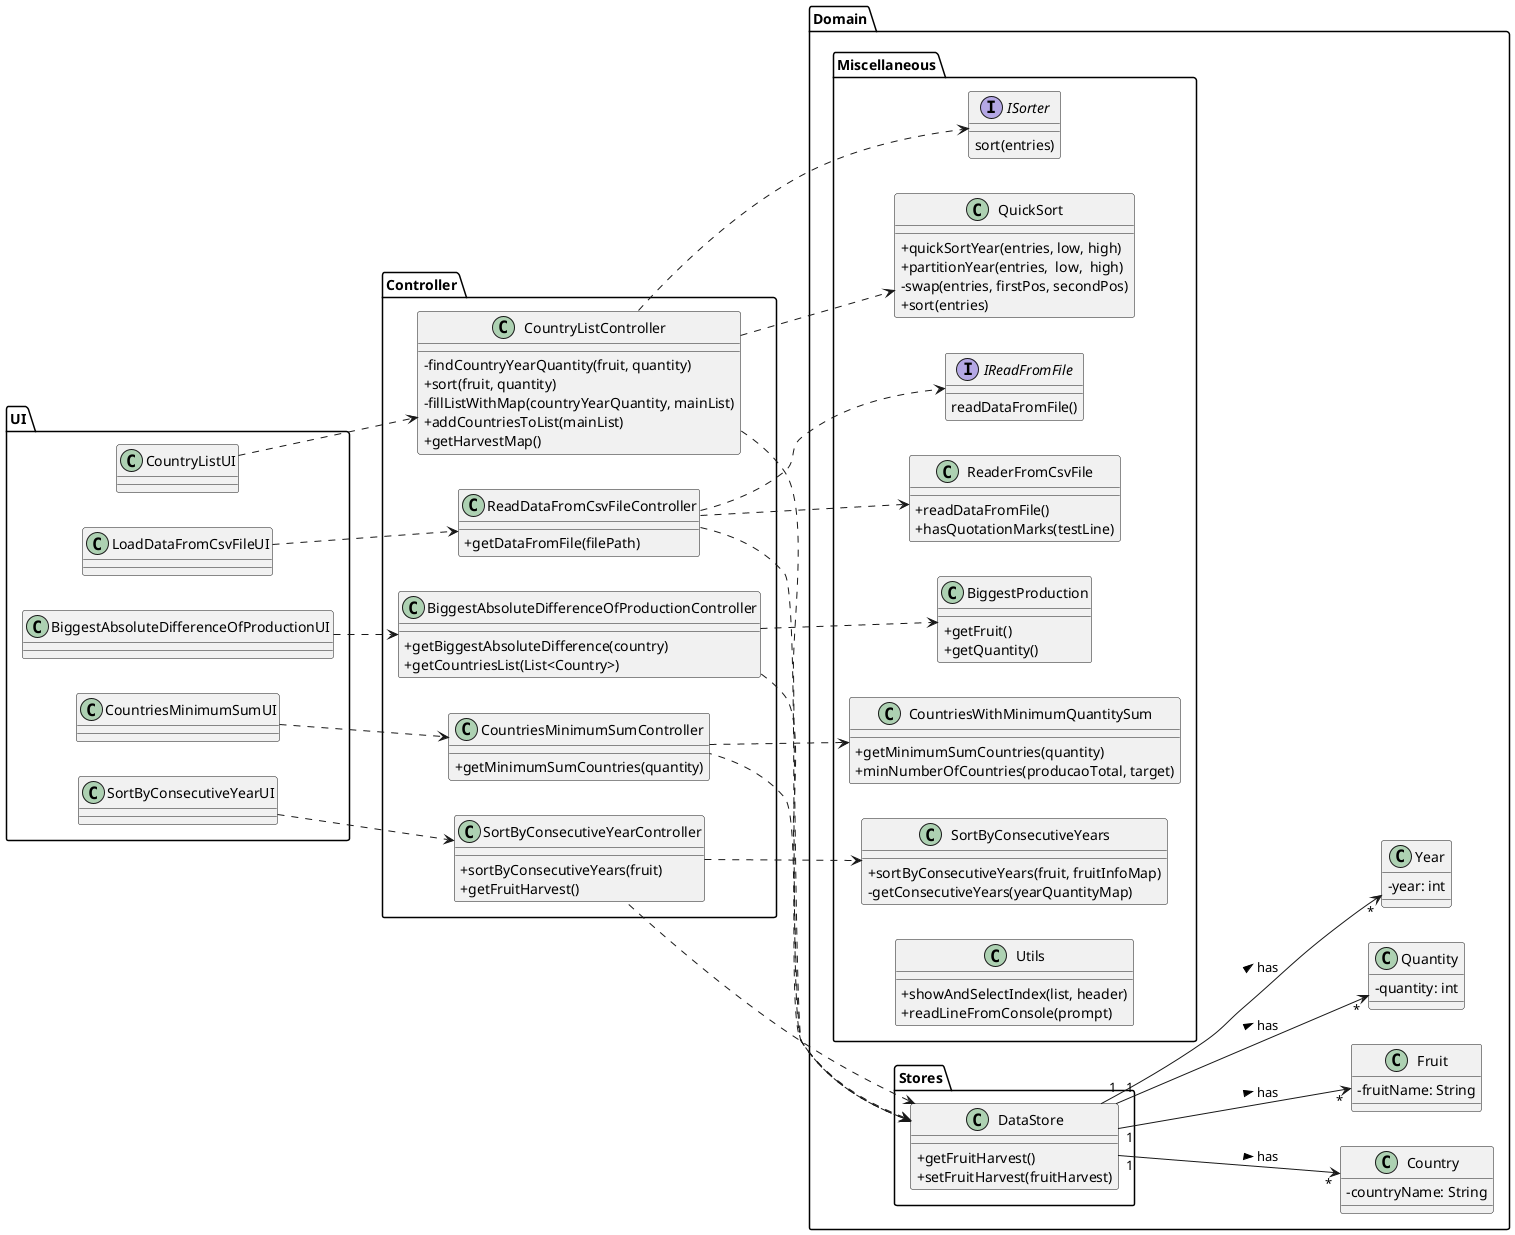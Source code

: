 @startuml
skinparam classAttributeIconSize 0



package UI {
class BiggestAbsoluteDifferenceOfProductionUI {}
class CountriesMinimumSumUI {}
class CountryListUI {}
class LoadDataFromCsvFileUI {}
class SortByConsecutiveYearUI {}
}


package Controller{

class BiggestAbsoluteDifferenceOfProductionController {
+getBiggestAbsoluteDifference(country)
+getCountriesList(List<Country>)
}

class CountriesMinimumSumController {
+getMinimumSumCountries(quantity)
}

class CountryListController {
-findCountryYearQuantity(fruit, quantity)
+sort(fruit, quantity)
-fillListWithMap(countryYearQuantity, mainList)
+addCountriesToList(mainList)
+getHarvestMap()
}

class ReadDataFromCsvFileController {
+getDataFromFile(filePath)
}

class SortByConsecutiveYearController {
+sortByConsecutiveYears(fruit)
+getFruitHarvest()
}

}

package Domain {
class Country {
-countryName: String
}

class Fruit {
-fruitName: String
}
class Quantity {
-quantity: int
}
class Year {
-year: int
}

package Stores {
class DataStore {
+getFruitHarvest()
+setFruitHarvest(fruitHarvest)
}
}

package Miscellaneous {

class BiggestProduction{
+getFruit()
+getQuantity()
}

class CountriesWithMinimumQuantitySum{
+getMinimumSumCountries(quantity)
+minNumberOfCountries(producaoTotal, target)
}

interface IReadFromFile {
readDataFromFile()
}

interface ISorter {
sort(entries)
}

class QuickSort {
+quickSortYear(entries, low, high)
+partitionYear(entries,  low,  high)
-swap(entries, firstPos, secondPos)
+sort(entries)
}

class ReaderFromCsvFile {
+readDataFromFile()
+hasQuotationMarks(testLine)
}

class SortByConsecutiveYears {
+sortByConsecutiveYears(fruit, fruitInfoMap)
-getConsecutiveYears(yearQuantityMap)
}

class Utils {
+showAndSelectIndex(list, header)
+readLineFromConsole(prompt)
}

}

}


left to right direction


'UI
BiggestAbsoluteDifferenceOfProductionUI ..> BiggestAbsoluteDifferenceOfProductionController
SortByConsecutiveYearUI ..> SortByConsecutiveYearController
CountriesMinimumSumUI ..> CountriesMinimumSumController
CountryListUI ..> CountryListController
LoadDataFromCsvFileUI ..> ReadDataFromCsvFileController

'CONTROLLER

ReadDataFromCsvFileController ...>  DataStore
ReadDataFromCsvFileController ..> IReadFromFile
ReadDataFromCsvFileController ..> ReaderFromCsvFile

CountryListController .u.>  DataStore
CountryListController ..> QuickSort
CountryListController ..> ISorter

CountriesMinimumSumController .u.>  DataStore
CountriesMinimumSumController ..> CountriesWithMinimumQuantitySum

SortByConsecutiveYearController .u.>  DataStore
SortByConsecutiveYearController ..> SortByConsecutiveYears

BiggestAbsoluteDifferenceOfProductionController .u.>  DataStore
BiggestAbsoluteDifferenceOfProductionController ...> BiggestProduction


'DOMAIN

DataStore "1" ---> "*" Fruit: has >
DataStore "1" ---> "*" Year: has >
DataStore "1" ---> "*" Quantity: has >
DataStore "1" ---> "*" Country: has >



@enduml